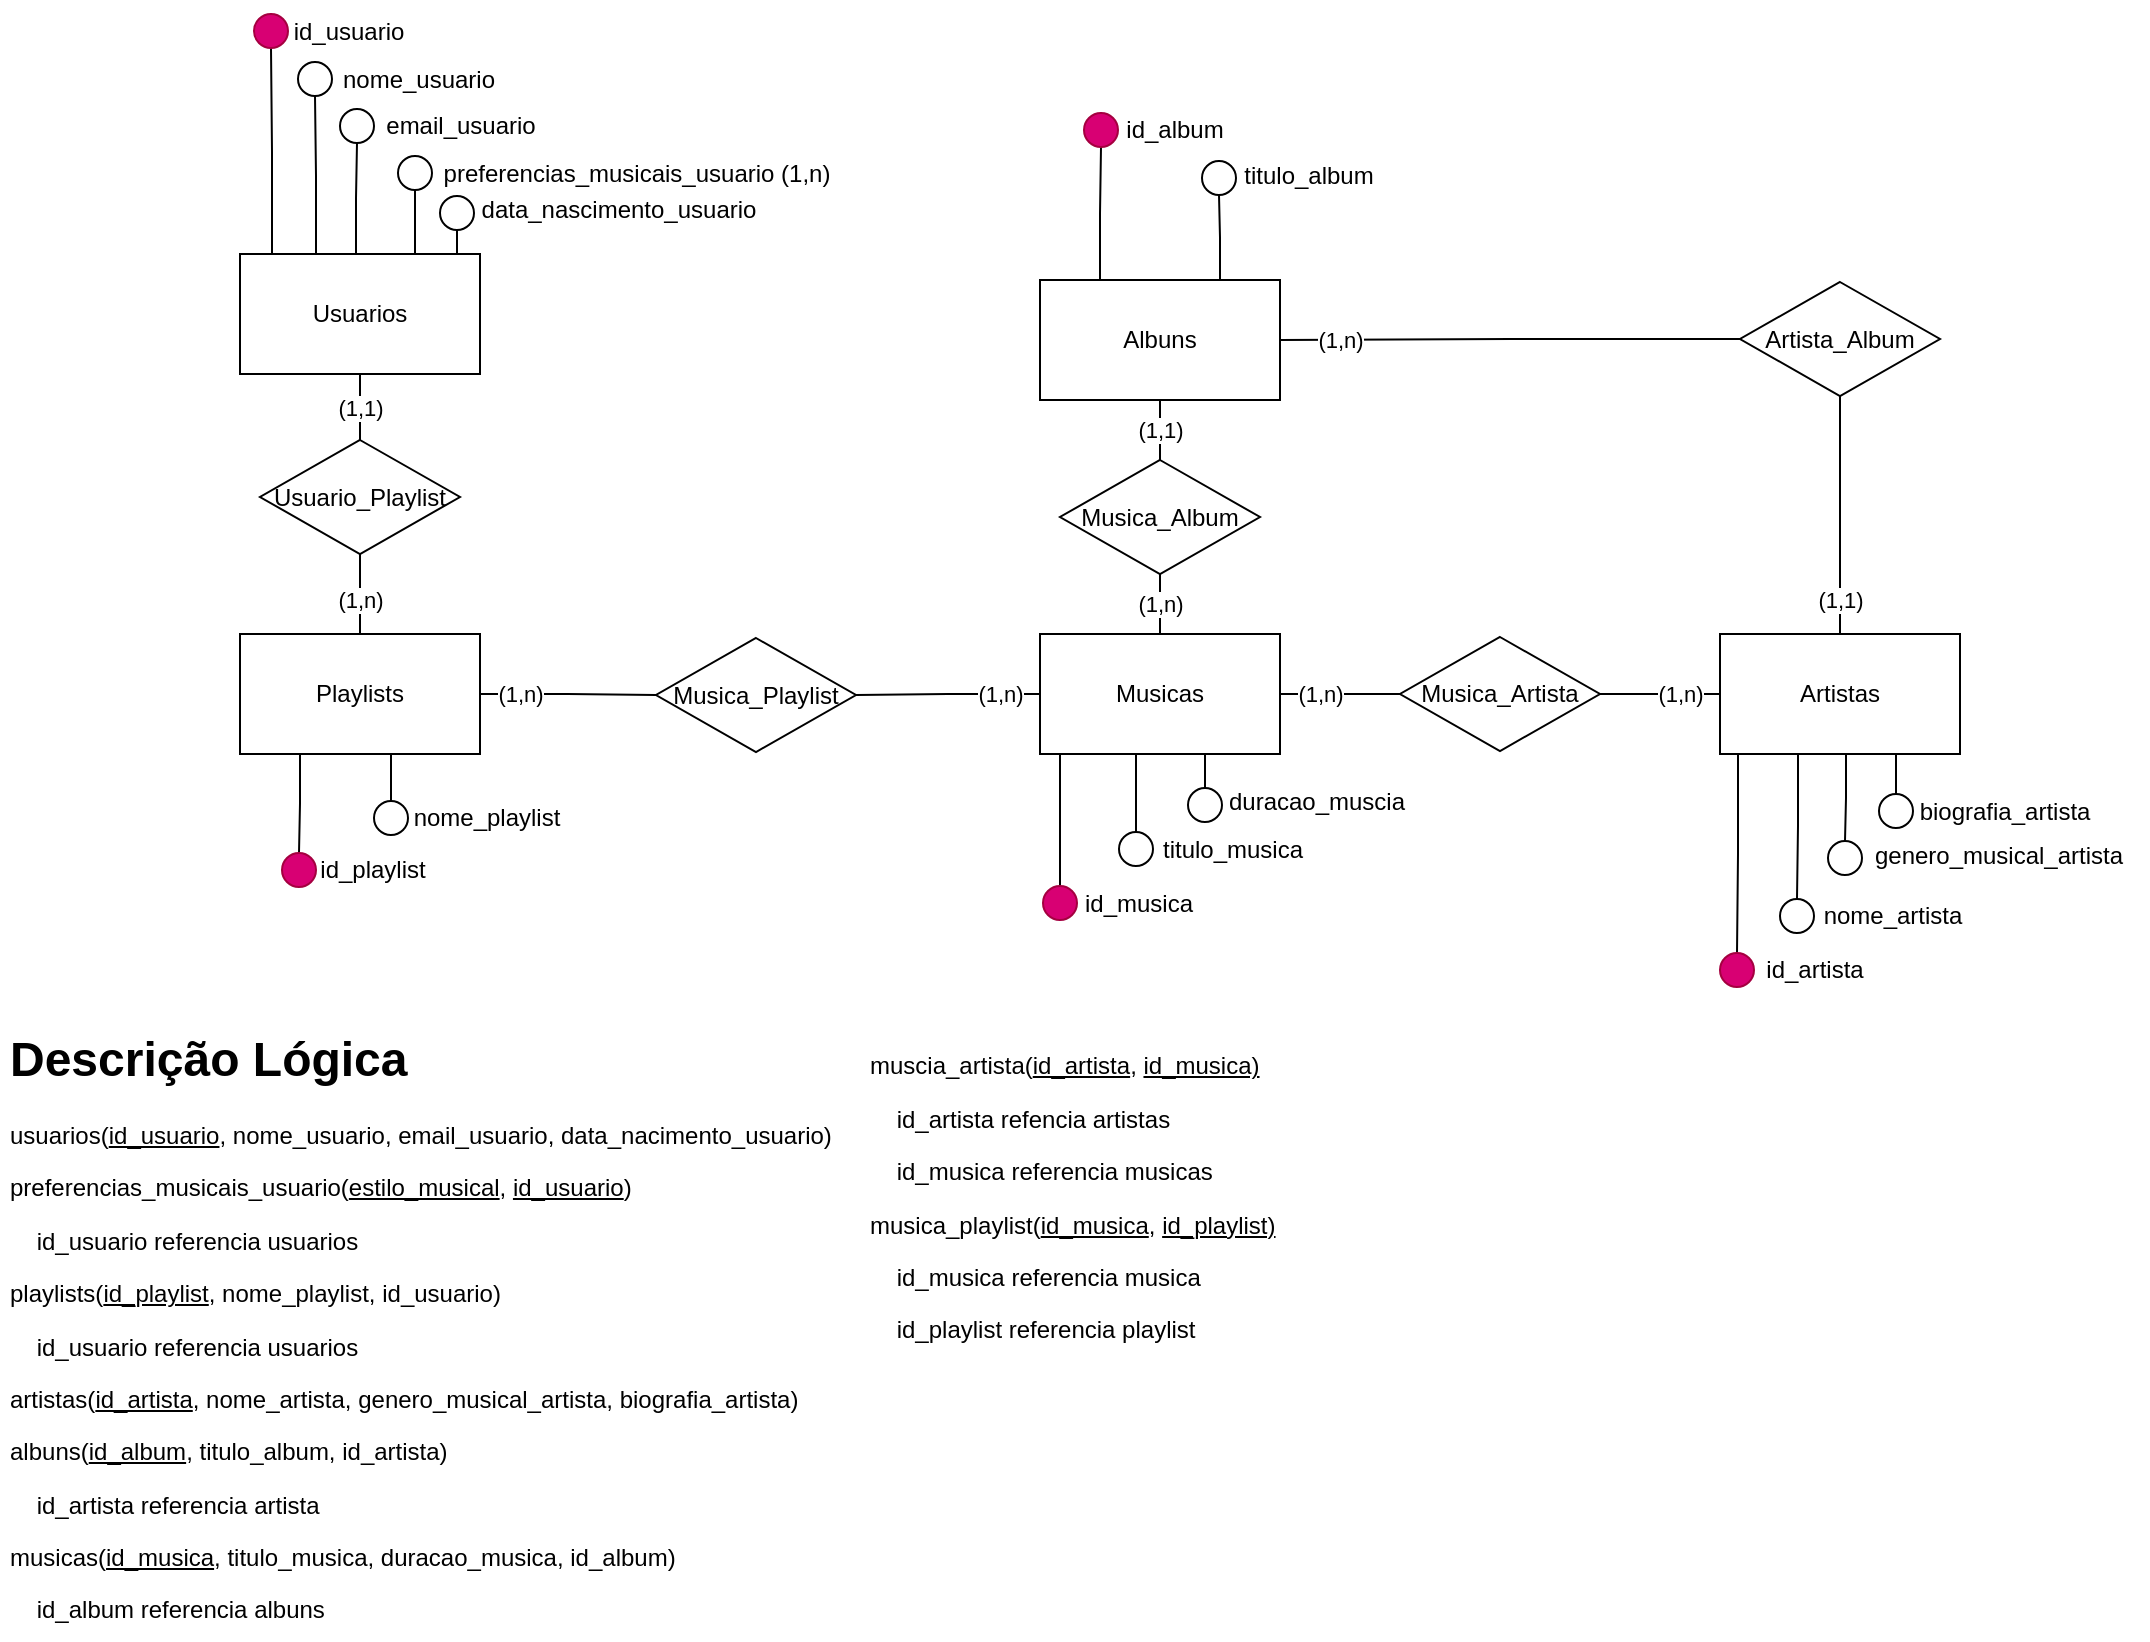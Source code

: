 <mxfile version="21.4.0" type="github">
  <diagram name="Page-1" id="oMPaIAte_9eyUzAnz28w">
    <mxGraphModel dx="1166" dy="720" grid="1" gridSize="10" guides="1" tooltips="1" connect="1" arrows="1" fold="1" page="1" pageScale="1" pageWidth="1169" pageHeight="827" math="0" shadow="0">
      <root>
        <mxCell id="0" />
        <mxCell id="1" parent="0" />
        <mxCell id="2FD6jOguC7Xfb6k88CPs-16" style="edgeStyle=orthogonalEdgeStyle;rounded=0;orthogonalLoop=1;jettySize=auto;html=1;exitX=0;exitY=0;exitDx=0;exitDy=0;entryX=0.5;entryY=1;entryDx=0;entryDy=0;endArrow=none;endFill=0;" edge="1" parent="1" source="2FD6jOguC7Xfb6k88CPs-1" target="2FD6jOguC7Xfb6k88CPs-8">
          <mxGeometry relative="1" as="geometry">
            <Array as="points">
              <mxPoint x="166" y="127" />
              <mxPoint x="166" y="76" />
            </Array>
          </mxGeometry>
        </mxCell>
        <mxCell id="2FD6jOguC7Xfb6k88CPs-17" style="edgeStyle=orthogonalEdgeStyle;rounded=0;orthogonalLoop=1;jettySize=auto;html=1;exitX=0.25;exitY=0;exitDx=0;exitDy=0;entryX=0.5;entryY=1;entryDx=0;entryDy=0;endArrow=none;endFill=0;" edge="1" parent="1" source="2FD6jOguC7Xfb6k88CPs-1" target="2FD6jOguC7Xfb6k88CPs-10">
          <mxGeometry relative="1" as="geometry">
            <Array as="points">
              <mxPoint x="188" y="127" />
              <mxPoint x="188" y="88" />
            </Array>
          </mxGeometry>
        </mxCell>
        <mxCell id="2FD6jOguC7Xfb6k88CPs-18" style="edgeStyle=orthogonalEdgeStyle;rounded=0;orthogonalLoop=1;jettySize=auto;html=1;exitX=0.5;exitY=0;exitDx=0;exitDy=0;entryX=0.5;entryY=1;entryDx=0;entryDy=0;endArrow=none;endFill=0;" edge="1" parent="1" source="2FD6jOguC7Xfb6k88CPs-1" target="2FD6jOguC7Xfb6k88CPs-12">
          <mxGeometry relative="1" as="geometry">
            <Array as="points">
              <mxPoint x="208" y="127" />
              <mxPoint x="208" y="99" />
            </Array>
          </mxGeometry>
        </mxCell>
        <mxCell id="2FD6jOguC7Xfb6k88CPs-19" style="edgeStyle=orthogonalEdgeStyle;rounded=0;orthogonalLoop=1;jettySize=auto;html=1;exitX=0.75;exitY=0;exitDx=0;exitDy=0;entryX=0.5;entryY=1;entryDx=0;entryDy=0;endArrow=none;endFill=0;" edge="1" parent="1" source="2FD6jOguC7Xfb6k88CPs-1" target="2FD6jOguC7Xfb6k88CPs-14">
          <mxGeometry relative="1" as="geometry" />
        </mxCell>
        <mxCell id="2FD6jOguC7Xfb6k88CPs-24" style="edgeStyle=orthogonalEdgeStyle;rounded=0;orthogonalLoop=1;jettySize=auto;html=1;exitX=1;exitY=0;exitDx=0;exitDy=0;entryX=0.5;entryY=1;entryDx=0;entryDy=0;endArrow=none;endFill=0;" edge="1" parent="1" source="2FD6jOguC7Xfb6k88CPs-1" target="2FD6jOguC7Xfb6k88CPs-22">
          <mxGeometry relative="1" as="geometry" />
        </mxCell>
        <mxCell id="2FD6jOguC7Xfb6k88CPs-74" value="(1,1)" style="edgeStyle=orthogonalEdgeStyle;rounded=0;orthogonalLoop=1;jettySize=auto;html=1;entryX=0.5;entryY=0;entryDx=0;entryDy=0;endArrow=none;endFill=0;" edge="1" parent="1" source="2FD6jOguC7Xfb6k88CPs-1" target="2FD6jOguC7Xfb6k88CPs-73">
          <mxGeometry relative="1" as="geometry" />
        </mxCell>
        <mxCell id="2FD6jOguC7Xfb6k88CPs-1" value="Usuarios" style="rounded=0;whiteSpace=wrap;html=1;" vertex="1" parent="1">
          <mxGeometry x="150" y="127" width="120" height="60" as="geometry" />
        </mxCell>
        <mxCell id="2FD6jOguC7Xfb6k88CPs-58" style="edgeStyle=orthogonalEdgeStyle;rounded=0;orthogonalLoop=1;jettySize=auto;html=1;exitX=0;exitY=1;exitDx=0;exitDy=0;entryX=0.5;entryY=0;entryDx=0;entryDy=0;endArrow=none;endFill=0;" edge="1" parent="1" source="2FD6jOguC7Xfb6k88CPs-2" target="2FD6jOguC7Xfb6k88CPs-52">
          <mxGeometry relative="1" as="geometry">
            <Array as="points">
              <mxPoint x="560" y="377" />
            </Array>
          </mxGeometry>
        </mxCell>
        <mxCell id="2FD6jOguC7Xfb6k88CPs-59" style="edgeStyle=orthogonalEdgeStyle;rounded=0;orthogonalLoop=1;jettySize=auto;html=1;exitX=0.25;exitY=1;exitDx=0;exitDy=0;entryX=0.5;entryY=0;entryDx=0;entryDy=0;endArrow=none;endFill=0;" edge="1" parent="1" source="2FD6jOguC7Xfb6k88CPs-2" target="2FD6jOguC7Xfb6k88CPs-54">
          <mxGeometry relative="1" as="geometry">
            <Array as="points">
              <mxPoint x="598" y="377" />
            </Array>
          </mxGeometry>
        </mxCell>
        <mxCell id="2FD6jOguC7Xfb6k88CPs-60" style="edgeStyle=orthogonalEdgeStyle;rounded=0;orthogonalLoop=1;jettySize=auto;html=1;exitX=0.5;exitY=1;exitDx=0;exitDy=0;entryX=0.5;entryY=0;entryDx=0;entryDy=0;endArrow=none;endFill=0;" edge="1" parent="1" source="2FD6jOguC7Xfb6k88CPs-2" target="2FD6jOguC7Xfb6k88CPs-56">
          <mxGeometry relative="1" as="geometry" />
        </mxCell>
        <mxCell id="2FD6jOguC7Xfb6k88CPs-62" value="(1,n)" style="edgeStyle=orthogonalEdgeStyle;rounded=0;orthogonalLoop=1;jettySize=auto;html=1;exitX=1;exitY=0.5;exitDx=0;exitDy=0;entryX=0;entryY=0.5;entryDx=0;entryDy=0;endArrow=none;endFill=0;" edge="1" parent="1" source="2FD6jOguC7Xfb6k88CPs-2" target="2FD6jOguC7Xfb6k88CPs-61">
          <mxGeometry x="-0.333" relative="1" as="geometry">
            <mxPoint as="offset" />
          </mxGeometry>
        </mxCell>
        <mxCell id="2FD6jOguC7Xfb6k88CPs-69" value="(1,n)" style="edgeStyle=orthogonalEdgeStyle;rounded=0;orthogonalLoop=1;jettySize=auto;html=1;exitX=0;exitY=0.5;exitDx=0;exitDy=0;entryX=1;entryY=0.5;entryDx=0;entryDy=0;endArrow=none;endFill=0;" edge="1" parent="1" source="2FD6jOguC7Xfb6k88CPs-2" target="2FD6jOguC7Xfb6k88CPs-68">
          <mxGeometry x="-0.568" relative="1" as="geometry">
            <mxPoint as="offset" />
          </mxGeometry>
        </mxCell>
        <mxCell id="2FD6jOguC7Xfb6k88CPs-71" value="(1,n)" style="edgeStyle=orthogonalEdgeStyle;rounded=0;orthogonalLoop=1;jettySize=auto;html=1;exitX=0.5;exitY=0;exitDx=0;exitDy=0;entryX=0.5;entryY=1;entryDx=0;entryDy=0;endArrow=none;endFill=0;" edge="1" parent="1" source="2FD6jOguC7Xfb6k88CPs-2" target="2FD6jOguC7Xfb6k88CPs-64">
          <mxGeometry relative="1" as="geometry" />
        </mxCell>
        <mxCell id="2FD6jOguC7Xfb6k88CPs-2" value="Musicas" style="rounded=0;whiteSpace=wrap;html=1;" vertex="1" parent="1">
          <mxGeometry x="550" y="317" width="120" height="60" as="geometry" />
        </mxCell>
        <mxCell id="2FD6jOguC7Xfb6k88CPs-50" style="edgeStyle=orthogonalEdgeStyle;rounded=0;orthogonalLoop=1;jettySize=auto;html=1;exitX=0.25;exitY=1;exitDx=0;exitDy=0;entryX=0.5;entryY=0;entryDx=0;entryDy=0;endArrow=none;endFill=0;" edge="1" parent="1" source="2FD6jOguC7Xfb6k88CPs-3" target="2FD6jOguC7Xfb6k88CPs-46">
          <mxGeometry relative="1" as="geometry" />
        </mxCell>
        <mxCell id="2FD6jOguC7Xfb6k88CPs-51" style="edgeStyle=orthogonalEdgeStyle;rounded=0;orthogonalLoop=1;jettySize=auto;html=1;exitX=0.75;exitY=1;exitDx=0;exitDy=0;entryX=0.5;entryY=0;entryDx=0;entryDy=0;endArrow=none;endFill=0;" edge="1" parent="1" source="2FD6jOguC7Xfb6k88CPs-3" target="2FD6jOguC7Xfb6k88CPs-47">
          <mxGeometry relative="1" as="geometry" />
        </mxCell>
        <mxCell id="2FD6jOguC7Xfb6k88CPs-70" value="(1,n)" style="edgeStyle=orthogonalEdgeStyle;rounded=0;orthogonalLoop=1;jettySize=auto;html=1;entryX=0;entryY=0.5;entryDx=0;entryDy=0;endArrow=none;endFill=0;" edge="1" parent="1" source="2FD6jOguC7Xfb6k88CPs-3" target="2FD6jOguC7Xfb6k88CPs-68">
          <mxGeometry x="-0.548" relative="1" as="geometry">
            <mxPoint as="offset" />
          </mxGeometry>
        </mxCell>
        <mxCell id="2FD6jOguC7Xfb6k88CPs-3" value="Playlists" style="rounded=0;whiteSpace=wrap;html=1;" vertex="1" parent="1">
          <mxGeometry x="150" y="317" width="120" height="60" as="geometry" />
        </mxCell>
        <mxCell id="2FD6jOguC7Xfb6k88CPs-34" style="edgeStyle=orthogonalEdgeStyle;rounded=0;orthogonalLoop=1;jettySize=auto;html=1;exitX=0;exitY=1;exitDx=0;exitDy=0;entryX=0.5;entryY=0;entryDx=0;entryDy=0;endArrow=none;endFill=0;" edge="1" parent="1" source="2FD6jOguC7Xfb6k88CPs-4" target="2FD6jOguC7Xfb6k88CPs-25">
          <mxGeometry relative="1" as="geometry">
            <Array as="points">
              <mxPoint x="899" y="377" />
              <mxPoint x="899" y="427" />
              <mxPoint x="899" y="427" />
            </Array>
          </mxGeometry>
        </mxCell>
        <mxCell id="2FD6jOguC7Xfb6k88CPs-35" style="edgeStyle=orthogonalEdgeStyle;rounded=0;orthogonalLoop=1;jettySize=auto;html=1;exitX=0.25;exitY=1;exitDx=0;exitDy=0;entryX=0.5;entryY=0;entryDx=0;entryDy=0;endArrow=none;endFill=0;" edge="1" parent="1" source="2FD6jOguC7Xfb6k88CPs-4" target="2FD6jOguC7Xfb6k88CPs-27">
          <mxGeometry relative="1" as="geometry">
            <Array as="points">
              <mxPoint x="929" y="377" />
              <mxPoint x="929" y="413" />
              <mxPoint x="929" y="413" />
            </Array>
          </mxGeometry>
        </mxCell>
        <mxCell id="2FD6jOguC7Xfb6k88CPs-36" style="edgeStyle=orthogonalEdgeStyle;rounded=0;orthogonalLoop=1;jettySize=auto;html=1;entryX=0.5;entryY=0;entryDx=0;entryDy=0;endArrow=none;endFill=0;" edge="1" parent="1" source="2FD6jOguC7Xfb6k88CPs-4" target="2FD6jOguC7Xfb6k88CPs-29">
          <mxGeometry relative="1" as="geometry">
            <Array as="points">
              <mxPoint x="953" y="399" />
              <mxPoint x="953" y="399" />
            </Array>
          </mxGeometry>
        </mxCell>
        <mxCell id="2FD6jOguC7Xfb6k88CPs-37" style="edgeStyle=orthogonalEdgeStyle;rounded=0;orthogonalLoop=1;jettySize=auto;html=1;exitX=0.75;exitY=1;exitDx=0;exitDy=0;entryX=0.5;entryY=0;entryDx=0;entryDy=0;endArrow=none;endFill=0;" edge="1" parent="1" source="2FD6jOguC7Xfb6k88CPs-4" target="2FD6jOguC7Xfb6k88CPs-31">
          <mxGeometry relative="1" as="geometry" />
        </mxCell>
        <mxCell id="2FD6jOguC7Xfb6k88CPs-4" value="Artistas" style="rounded=0;whiteSpace=wrap;html=1;" vertex="1" parent="1">
          <mxGeometry x="890" y="317" width="120" height="60" as="geometry" />
        </mxCell>
        <mxCell id="2FD6jOguC7Xfb6k88CPs-8" value="" style="ellipse;whiteSpace=wrap;html=1;aspect=fixed;fillColor=#d80073;fontColor=#ffffff;strokeColor=#A50040;" vertex="1" parent="1">
          <mxGeometry x="157" y="7" width="17" height="17" as="geometry" />
        </mxCell>
        <mxCell id="2FD6jOguC7Xfb6k88CPs-9" value="id_usuario" style="text;html=1;align=center;verticalAlign=middle;resizable=0;points=[];autosize=1;strokeColor=none;fillColor=none;" vertex="1" parent="1">
          <mxGeometry x="164" y="0.5" width="80" height="30" as="geometry" />
        </mxCell>
        <mxCell id="2FD6jOguC7Xfb6k88CPs-10" value="" style="ellipse;whiteSpace=wrap;html=1;aspect=fixed;" vertex="1" parent="1">
          <mxGeometry x="179" y="31" width="17" height="17" as="geometry" />
        </mxCell>
        <mxCell id="2FD6jOguC7Xfb6k88CPs-11" value="nome_usuario" style="text;html=1;align=center;verticalAlign=middle;resizable=0;points=[];autosize=1;strokeColor=none;fillColor=none;" vertex="1" parent="1">
          <mxGeometry x="189" y="24.5" width="100" height="30" as="geometry" />
        </mxCell>
        <mxCell id="2FD6jOguC7Xfb6k88CPs-12" value="" style="ellipse;whiteSpace=wrap;html=1;aspect=fixed;" vertex="1" parent="1">
          <mxGeometry x="200" y="54.5" width="17" height="17" as="geometry" />
        </mxCell>
        <mxCell id="2FD6jOguC7Xfb6k88CPs-13" value="email_usuario" style="text;html=1;align=center;verticalAlign=middle;resizable=0;points=[];autosize=1;strokeColor=none;fillColor=none;" vertex="1" parent="1">
          <mxGeometry x="210" y="48" width="100" height="30" as="geometry" />
        </mxCell>
        <mxCell id="2FD6jOguC7Xfb6k88CPs-14" value="" style="ellipse;whiteSpace=wrap;html=1;aspect=fixed;" vertex="1" parent="1">
          <mxGeometry x="229" y="78" width="17" height="17" as="geometry" />
        </mxCell>
        <mxCell id="2FD6jOguC7Xfb6k88CPs-15" value="preferencias_musicais_usuario (1,n)" style="text;html=1;align=center;verticalAlign=middle;resizable=0;points=[];autosize=1;strokeColor=none;fillColor=none;" vertex="1" parent="1">
          <mxGeometry x="238" y="71.5" width="220" height="30" as="geometry" />
        </mxCell>
        <mxCell id="2FD6jOguC7Xfb6k88CPs-22" value="" style="ellipse;whiteSpace=wrap;html=1;aspect=fixed;" vertex="1" parent="1">
          <mxGeometry x="250" y="98" width="17" height="17" as="geometry" />
        </mxCell>
        <mxCell id="2FD6jOguC7Xfb6k88CPs-23" value="data_nascimento_usuario" style="text;html=1;align=center;verticalAlign=middle;resizable=0;points=[];autosize=1;strokeColor=none;fillColor=none;" vertex="1" parent="1">
          <mxGeometry x="259" y="89.5" width="160" height="30" as="geometry" />
        </mxCell>
        <mxCell id="2FD6jOguC7Xfb6k88CPs-25" value="" style="ellipse;whiteSpace=wrap;html=1;aspect=fixed;fillColor=#d80073;fontColor=#ffffff;strokeColor=#A50040;" vertex="1" parent="1">
          <mxGeometry x="890" y="476.5" width="17" height="17" as="geometry" />
        </mxCell>
        <mxCell id="2FD6jOguC7Xfb6k88CPs-26" value="id_artista" style="text;html=1;align=center;verticalAlign=middle;resizable=0;points=[];autosize=1;strokeColor=none;fillColor=none;" vertex="1" parent="1">
          <mxGeometry x="902" y="470" width="70" height="30" as="geometry" />
        </mxCell>
        <mxCell id="2FD6jOguC7Xfb6k88CPs-27" value="" style="ellipse;whiteSpace=wrap;html=1;aspect=fixed;" vertex="1" parent="1">
          <mxGeometry x="920" y="449.5" width="17" height="17" as="geometry" />
        </mxCell>
        <mxCell id="2FD6jOguC7Xfb6k88CPs-28" value="nome_artista" style="text;html=1;align=center;verticalAlign=middle;resizable=0;points=[];autosize=1;strokeColor=none;fillColor=none;" vertex="1" parent="1">
          <mxGeometry x="931" y="443" width="90" height="30" as="geometry" />
        </mxCell>
        <mxCell id="2FD6jOguC7Xfb6k88CPs-29" value="" style="ellipse;whiteSpace=wrap;html=1;aspect=fixed;" vertex="1" parent="1">
          <mxGeometry x="944" y="420.5" width="17" height="17" as="geometry" />
        </mxCell>
        <mxCell id="2FD6jOguC7Xfb6k88CPs-30" value="genero_musical_artista" style="text;html=1;align=center;verticalAlign=middle;resizable=0;points=[];autosize=1;strokeColor=none;fillColor=none;" vertex="1" parent="1">
          <mxGeometry x="954" y="413" width="150" height="30" as="geometry" />
        </mxCell>
        <mxCell id="2FD6jOguC7Xfb6k88CPs-31" value="" style="ellipse;whiteSpace=wrap;html=1;aspect=fixed;" vertex="1" parent="1">
          <mxGeometry x="969.5" y="397" width="17" height="17" as="geometry" />
        </mxCell>
        <mxCell id="2FD6jOguC7Xfb6k88CPs-32" value="biografia_artista" style="text;html=1;align=center;verticalAlign=middle;resizable=0;points=[];autosize=1;strokeColor=none;fillColor=none;" vertex="1" parent="1">
          <mxGeometry x="976.5" y="390.5" width="110" height="30" as="geometry" />
        </mxCell>
        <mxCell id="2FD6jOguC7Xfb6k88CPs-44" style="edgeStyle=orthogonalEdgeStyle;rounded=0;orthogonalLoop=1;jettySize=auto;html=1;exitX=0.25;exitY=0;exitDx=0;exitDy=0;entryX=0.5;entryY=1;entryDx=0;entryDy=0;endArrow=none;endFill=0;" edge="1" parent="1" source="2FD6jOguC7Xfb6k88CPs-33" target="2FD6jOguC7Xfb6k88CPs-38">
          <mxGeometry relative="1" as="geometry" />
        </mxCell>
        <mxCell id="2FD6jOguC7Xfb6k88CPs-45" style="edgeStyle=orthogonalEdgeStyle;rounded=0;orthogonalLoop=1;jettySize=auto;html=1;exitX=0.75;exitY=0;exitDx=0;exitDy=0;entryX=0.5;entryY=1;entryDx=0;entryDy=0;endArrow=none;endFill=0;" edge="1" parent="1" source="2FD6jOguC7Xfb6k88CPs-33" target="2FD6jOguC7Xfb6k88CPs-39">
          <mxGeometry relative="1" as="geometry" />
        </mxCell>
        <mxCell id="2FD6jOguC7Xfb6k88CPs-72" value="(1,1)" style="edgeStyle=orthogonalEdgeStyle;rounded=0;orthogonalLoop=1;jettySize=auto;html=1;entryX=0.5;entryY=0;entryDx=0;entryDy=0;endArrow=none;endFill=0;" edge="1" parent="1" source="2FD6jOguC7Xfb6k88CPs-33" target="2FD6jOguC7Xfb6k88CPs-64">
          <mxGeometry relative="1" as="geometry" />
        </mxCell>
        <mxCell id="2FD6jOguC7Xfb6k88CPs-33" value="Albuns" style="rounded=0;whiteSpace=wrap;html=1;" vertex="1" parent="1">
          <mxGeometry x="550" y="140" width="120" height="60" as="geometry" />
        </mxCell>
        <mxCell id="2FD6jOguC7Xfb6k88CPs-38" value="" style="ellipse;whiteSpace=wrap;html=1;aspect=fixed;fillColor=#d80073;fontColor=#ffffff;strokeColor=#A50040;" vertex="1" parent="1">
          <mxGeometry x="572" y="56.5" width="17" height="17" as="geometry" />
        </mxCell>
        <mxCell id="2FD6jOguC7Xfb6k88CPs-39" value="" style="ellipse;whiteSpace=wrap;html=1;aspect=fixed;" vertex="1" parent="1">
          <mxGeometry x="631" y="80.5" width="17" height="17" as="geometry" />
        </mxCell>
        <mxCell id="2FD6jOguC7Xfb6k88CPs-40" value="titulo_album" style="text;html=1;align=center;verticalAlign=middle;resizable=0;points=[];autosize=1;strokeColor=none;fillColor=none;" vertex="1" parent="1">
          <mxGeometry x="639" y="73" width="90" height="30" as="geometry" />
        </mxCell>
        <mxCell id="2FD6jOguC7Xfb6k88CPs-43" value="id_album" style="text;html=1;align=center;verticalAlign=middle;resizable=0;points=[];autosize=1;strokeColor=none;fillColor=none;" vertex="1" parent="1">
          <mxGeometry x="582" y="50" width="70" height="30" as="geometry" />
        </mxCell>
        <mxCell id="2FD6jOguC7Xfb6k88CPs-46" value="" style="ellipse;whiteSpace=wrap;html=1;aspect=fixed;fillColor=#d80073;fontColor=#ffffff;strokeColor=#A50040;" vertex="1" parent="1">
          <mxGeometry x="171" y="426.5" width="17" height="17" as="geometry" />
        </mxCell>
        <mxCell id="2FD6jOguC7Xfb6k88CPs-47" value="" style="ellipse;whiteSpace=wrap;html=1;aspect=fixed;" vertex="1" parent="1">
          <mxGeometry x="217" y="400.5" width="17" height="17" as="geometry" />
        </mxCell>
        <mxCell id="2FD6jOguC7Xfb6k88CPs-48" value="nome_playlist" style="text;html=1;align=center;verticalAlign=middle;resizable=0;points=[];autosize=1;strokeColor=none;fillColor=none;" vertex="1" parent="1">
          <mxGeometry x="223" y="394" width="100" height="30" as="geometry" />
        </mxCell>
        <mxCell id="2FD6jOguC7Xfb6k88CPs-49" value="id_playlist" style="text;html=1;align=center;verticalAlign=middle;resizable=0;points=[];autosize=1;strokeColor=none;fillColor=none;" vertex="1" parent="1">
          <mxGeometry x="176" y="420" width="80" height="30" as="geometry" />
        </mxCell>
        <mxCell id="2FD6jOguC7Xfb6k88CPs-52" value="" style="ellipse;whiteSpace=wrap;html=1;aspect=fixed;fillColor=#d80073;fontColor=#ffffff;strokeColor=#A50040;" vertex="1" parent="1">
          <mxGeometry x="551.5" y="443" width="17" height="17" as="geometry" />
        </mxCell>
        <mxCell id="2FD6jOguC7Xfb6k88CPs-53" value="id_musica" style="text;html=1;align=center;verticalAlign=middle;resizable=0;points=[];autosize=1;strokeColor=none;fillColor=none;" vertex="1" parent="1">
          <mxGeometry x="558.5" y="436.5" width="80" height="30" as="geometry" />
        </mxCell>
        <mxCell id="2FD6jOguC7Xfb6k88CPs-54" value="" style="ellipse;whiteSpace=wrap;html=1;aspect=fixed;" vertex="1" parent="1">
          <mxGeometry x="589.5" y="416" width="17" height="17" as="geometry" />
        </mxCell>
        <mxCell id="2FD6jOguC7Xfb6k88CPs-55" value="titulo_musica" style="text;html=1;align=center;verticalAlign=middle;resizable=0;points=[];autosize=1;strokeColor=none;fillColor=none;" vertex="1" parent="1">
          <mxGeometry x="600.5" y="409.5" width="90" height="30" as="geometry" />
        </mxCell>
        <mxCell id="2FD6jOguC7Xfb6k88CPs-56" value="" style="ellipse;whiteSpace=wrap;html=1;aspect=fixed;" vertex="1" parent="1">
          <mxGeometry x="624" y="394" width="17" height="17" as="geometry" />
        </mxCell>
        <mxCell id="2FD6jOguC7Xfb6k88CPs-57" value="duracao_muscia" style="text;html=1;align=center;verticalAlign=middle;resizable=0;points=[];autosize=1;strokeColor=none;fillColor=none;" vertex="1" parent="1">
          <mxGeometry x="633" y="385.5" width="110" height="30" as="geometry" />
        </mxCell>
        <mxCell id="2FD6jOguC7Xfb6k88CPs-63" value="(1,n)" style="edgeStyle=orthogonalEdgeStyle;rounded=0;orthogonalLoop=1;jettySize=auto;html=1;entryX=0;entryY=0.5;entryDx=0;entryDy=0;endArrow=none;endFill=0;" edge="1" parent="1" source="2FD6jOguC7Xfb6k88CPs-61" target="2FD6jOguC7Xfb6k88CPs-4">
          <mxGeometry x="0.333" relative="1" as="geometry">
            <mxPoint as="offset" />
          </mxGeometry>
        </mxCell>
        <mxCell id="2FD6jOguC7Xfb6k88CPs-61" value="Musica_Artista" style="rhombus;whiteSpace=wrap;html=1;" vertex="1" parent="1">
          <mxGeometry x="730" y="318.5" width="100" height="57" as="geometry" />
        </mxCell>
        <mxCell id="2FD6jOguC7Xfb6k88CPs-64" value="Musica_Album" style="rhombus;whiteSpace=wrap;html=1;" vertex="1" parent="1">
          <mxGeometry x="560" y="230" width="100" height="57" as="geometry" />
        </mxCell>
        <mxCell id="2FD6jOguC7Xfb6k88CPs-68" value="Musica_Playlist" style="rhombus;whiteSpace=wrap;html=1;" vertex="1" parent="1">
          <mxGeometry x="358" y="319" width="100" height="57" as="geometry" />
        </mxCell>
        <mxCell id="2FD6jOguC7Xfb6k88CPs-75" value="(1,n)" style="edgeStyle=orthogonalEdgeStyle;rounded=0;orthogonalLoop=1;jettySize=auto;html=1;exitX=0.5;exitY=1;exitDx=0;exitDy=0;entryX=0.5;entryY=0;entryDx=0;entryDy=0;endArrow=none;endFill=0;" edge="1" parent="1" source="2FD6jOguC7Xfb6k88CPs-73" target="2FD6jOguC7Xfb6k88CPs-3">
          <mxGeometry x="0.15" relative="1" as="geometry">
            <mxPoint as="offset" />
          </mxGeometry>
        </mxCell>
        <mxCell id="2FD6jOguC7Xfb6k88CPs-73" value="Usuario_Playlist" style="rhombus;whiteSpace=wrap;html=1;" vertex="1" parent="1">
          <mxGeometry x="160" y="220" width="100" height="57" as="geometry" />
        </mxCell>
        <mxCell id="2FD6jOguC7Xfb6k88CPs-77" value="(1,n)" style="edgeStyle=orthogonalEdgeStyle;rounded=0;orthogonalLoop=1;jettySize=auto;html=1;entryX=1;entryY=0.5;entryDx=0;entryDy=0;endArrow=none;endFill=0;" edge="1" parent="1" source="2FD6jOguC7Xfb6k88CPs-76" target="2FD6jOguC7Xfb6k88CPs-33">
          <mxGeometry x="0.74" relative="1" as="geometry">
            <mxPoint as="offset" />
          </mxGeometry>
        </mxCell>
        <mxCell id="2FD6jOguC7Xfb6k88CPs-78" value="(1,1)" style="edgeStyle=orthogonalEdgeStyle;rounded=0;orthogonalLoop=1;jettySize=auto;html=1;entryX=0.5;entryY=0;entryDx=0;entryDy=0;endArrow=none;endFill=0;" edge="1" parent="1" source="2FD6jOguC7Xfb6k88CPs-76" target="2FD6jOguC7Xfb6k88CPs-4">
          <mxGeometry x="0.714" relative="1" as="geometry">
            <mxPoint as="offset" />
          </mxGeometry>
        </mxCell>
        <mxCell id="2FD6jOguC7Xfb6k88CPs-76" value="Artista_Album" style="rhombus;whiteSpace=wrap;html=1;" vertex="1" parent="1">
          <mxGeometry x="900" y="141" width="100" height="57" as="geometry" />
        </mxCell>
        <mxCell id="2FD6jOguC7Xfb6k88CPs-79" value="&lt;h1&gt;Descrição Lógica&lt;br&gt;&lt;/h1&gt;&lt;p&gt;usuarios(&lt;u&gt;id_usuario&lt;/u&gt;, nome_usuario, email_usuario, data_nacimento_usuario)&lt;/p&gt;&lt;p&gt;preferencias_musicais_usuario(&lt;u&gt;estilo_musical&lt;/u&gt;, &lt;u&gt;id_usuario&lt;/u&gt;)&lt;span style=&quot;&quot;&gt;&lt;span style=&quot;&quot;&gt;&lt;br&gt;&lt;/span&gt;&lt;/span&gt;&lt;/p&gt;&lt;p&gt;&lt;span style=&quot;&quot;&gt;&lt;span style=&quot;&quot;&gt;&amp;nbsp;&amp;nbsp;&amp;nbsp; &lt;/span&gt;&lt;/span&gt;id_usuario referencia usuarios&lt;/p&gt;&lt;p&gt;playlists(&lt;u&gt;id_playlist&lt;/u&gt;, nome_playlist, id_usuario)&lt;/p&gt;&lt;p&gt;&lt;span style=&quot;&quot;&gt;&lt;span style=&quot;&quot;&gt;&amp;nbsp;&amp;nbsp;&amp;nbsp; &lt;/span&gt;&lt;/span&gt;id_usuario referencia usuarios&lt;/p&gt;artistas(&lt;u&gt;id_artista&lt;/u&gt;, nome_artista, genero_musical_artista, biografia_artista)&lt;p&gt;albuns(&lt;u&gt;id_album&lt;/u&gt;, titulo_album, id_artista)&lt;/p&gt;&lt;p&gt;&lt;span style=&quot;&quot;&gt;&lt;span style=&quot;white-space: pre;&quot;&gt;&amp;nbsp;&amp;nbsp;&amp;nbsp;&amp;nbsp;&lt;/span&gt;&lt;/span&gt;id_artista referencia artista&lt;/p&gt;&lt;p&gt;musicas(&lt;u&gt;id_musica&lt;/u&gt;, titulo_musica, duracao_musica, id_album)&lt;/p&gt;&amp;nbsp;&amp;nbsp;&amp;nbsp; id_album referencia albuns&lt;p&gt;&lt;span style=&quot;&quot;&gt;&lt;span style=&quot;white-space: pre;&quot;&gt;&amp;nbsp;&amp;nbsp;&amp;nbsp;&amp;nbsp;&lt;/span&gt;&lt;/span&gt;&lt;br&gt;&lt;/p&gt;" style="text;html=1;strokeColor=none;fillColor=none;spacing=5;spacingTop=-20;whiteSpace=wrap;overflow=hidden;rounded=0;" vertex="1" parent="1">
          <mxGeometry x="30" y="510" width="430" height="310" as="geometry" />
        </mxCell>
        <mxCell id="2FD6jOguC7Xfb6k88CPs-80" value="&lt;br&gt;&lt;p&gt;&lt;span style=&quot;white-space: pre;&quot;&gt;muscia_artista(&lt;u&gt;id_artista&lt;/u&gt;, &lt;u&gt;id_musica)&lt;/u&gt;&lt;/span&gt;&lt;/p&gt;&lt;p&gt;&lt;span style=&quot;white-space: pre;&quot;&gt;    id_artista refencia artistas&lt;/span&gt;&lt;/p&gt;&lt;p&gt;&amp;nbsp;&amp;nbsp;&amp;nbsp; id_musica referencia musicas&lt;/p&gt;&lt;p&gt;musica_playlist(&lt;u&gt;id_musica&lt;/u&gt;, &lt;u&gt;id_playlist)&lt;/u&gt;&lt;/p&gt;&lt;p&gt;&amp;nbsp;&amp;nbsp;&amp;nbsp; id_musica referencia musica&lt;/p&gt;&lt;p&gt;&amp;nbsp;&amp;nbsp;&amp;nbsp; id_playlist referencia playlist&lt;/p&gt;&lt;p&gt;&lt;br&gt;&lt;u&gt;&lt;/u&gt;&lt;/p&gt;" style="text;html=1;strokeColor=none;fillColor=none;spacing=5;spacingTop=-20;whiteSpace=wrap;overflow=hidden;rounded=0;" vertex="1" parent="1">
          <mxGeometry x="460" y="510" width="430" height="310" as="geometry" />
        </mxCell>
      </root>
    </mxGraphModel>
  </diagram>
</mxfile>
